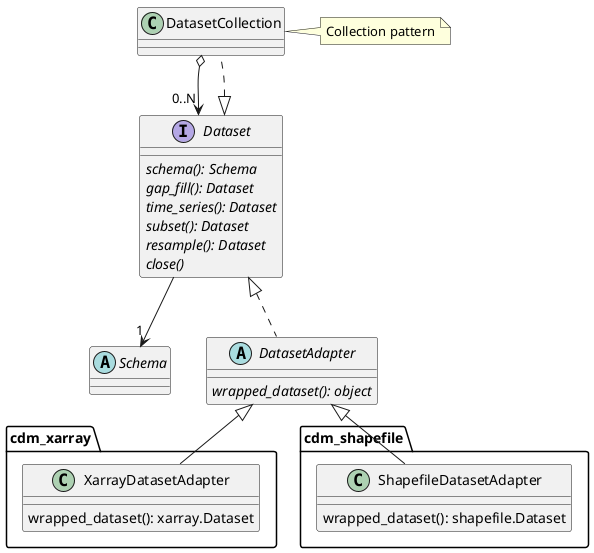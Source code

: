 @startuml

interface Dataset {
    {abstract} schema(): Schema
    {abstract} gap_fill(): Dataset
    {abstract} time_series(): Dataset
    {abstract} subset(): Dataset
    {abstract} resample(): Dataset
    {abstract} close()
}

abstract Schema {
}

abstract DatasetAdapter implements Dataset {
    {abstract} wrapped_dataset(): object
}

class DatasetCollection implements Dataset {
}

class cdm_xarray.XarrayDatasetAdapter extends DatasetAdapter {
    wrapped_dataset(): xarray.Dataset
}

class cdm_shapefile.ShapefileDatasetAdapter extends DatasetAdapter {
    wrapped_dataset(): shapefile.Dataset
}

DatasetCollection o--> "0..N" Dataset
Dataset --> "1" Schema

note right of DatasetCollection
Collection pattern
end note

@enduml